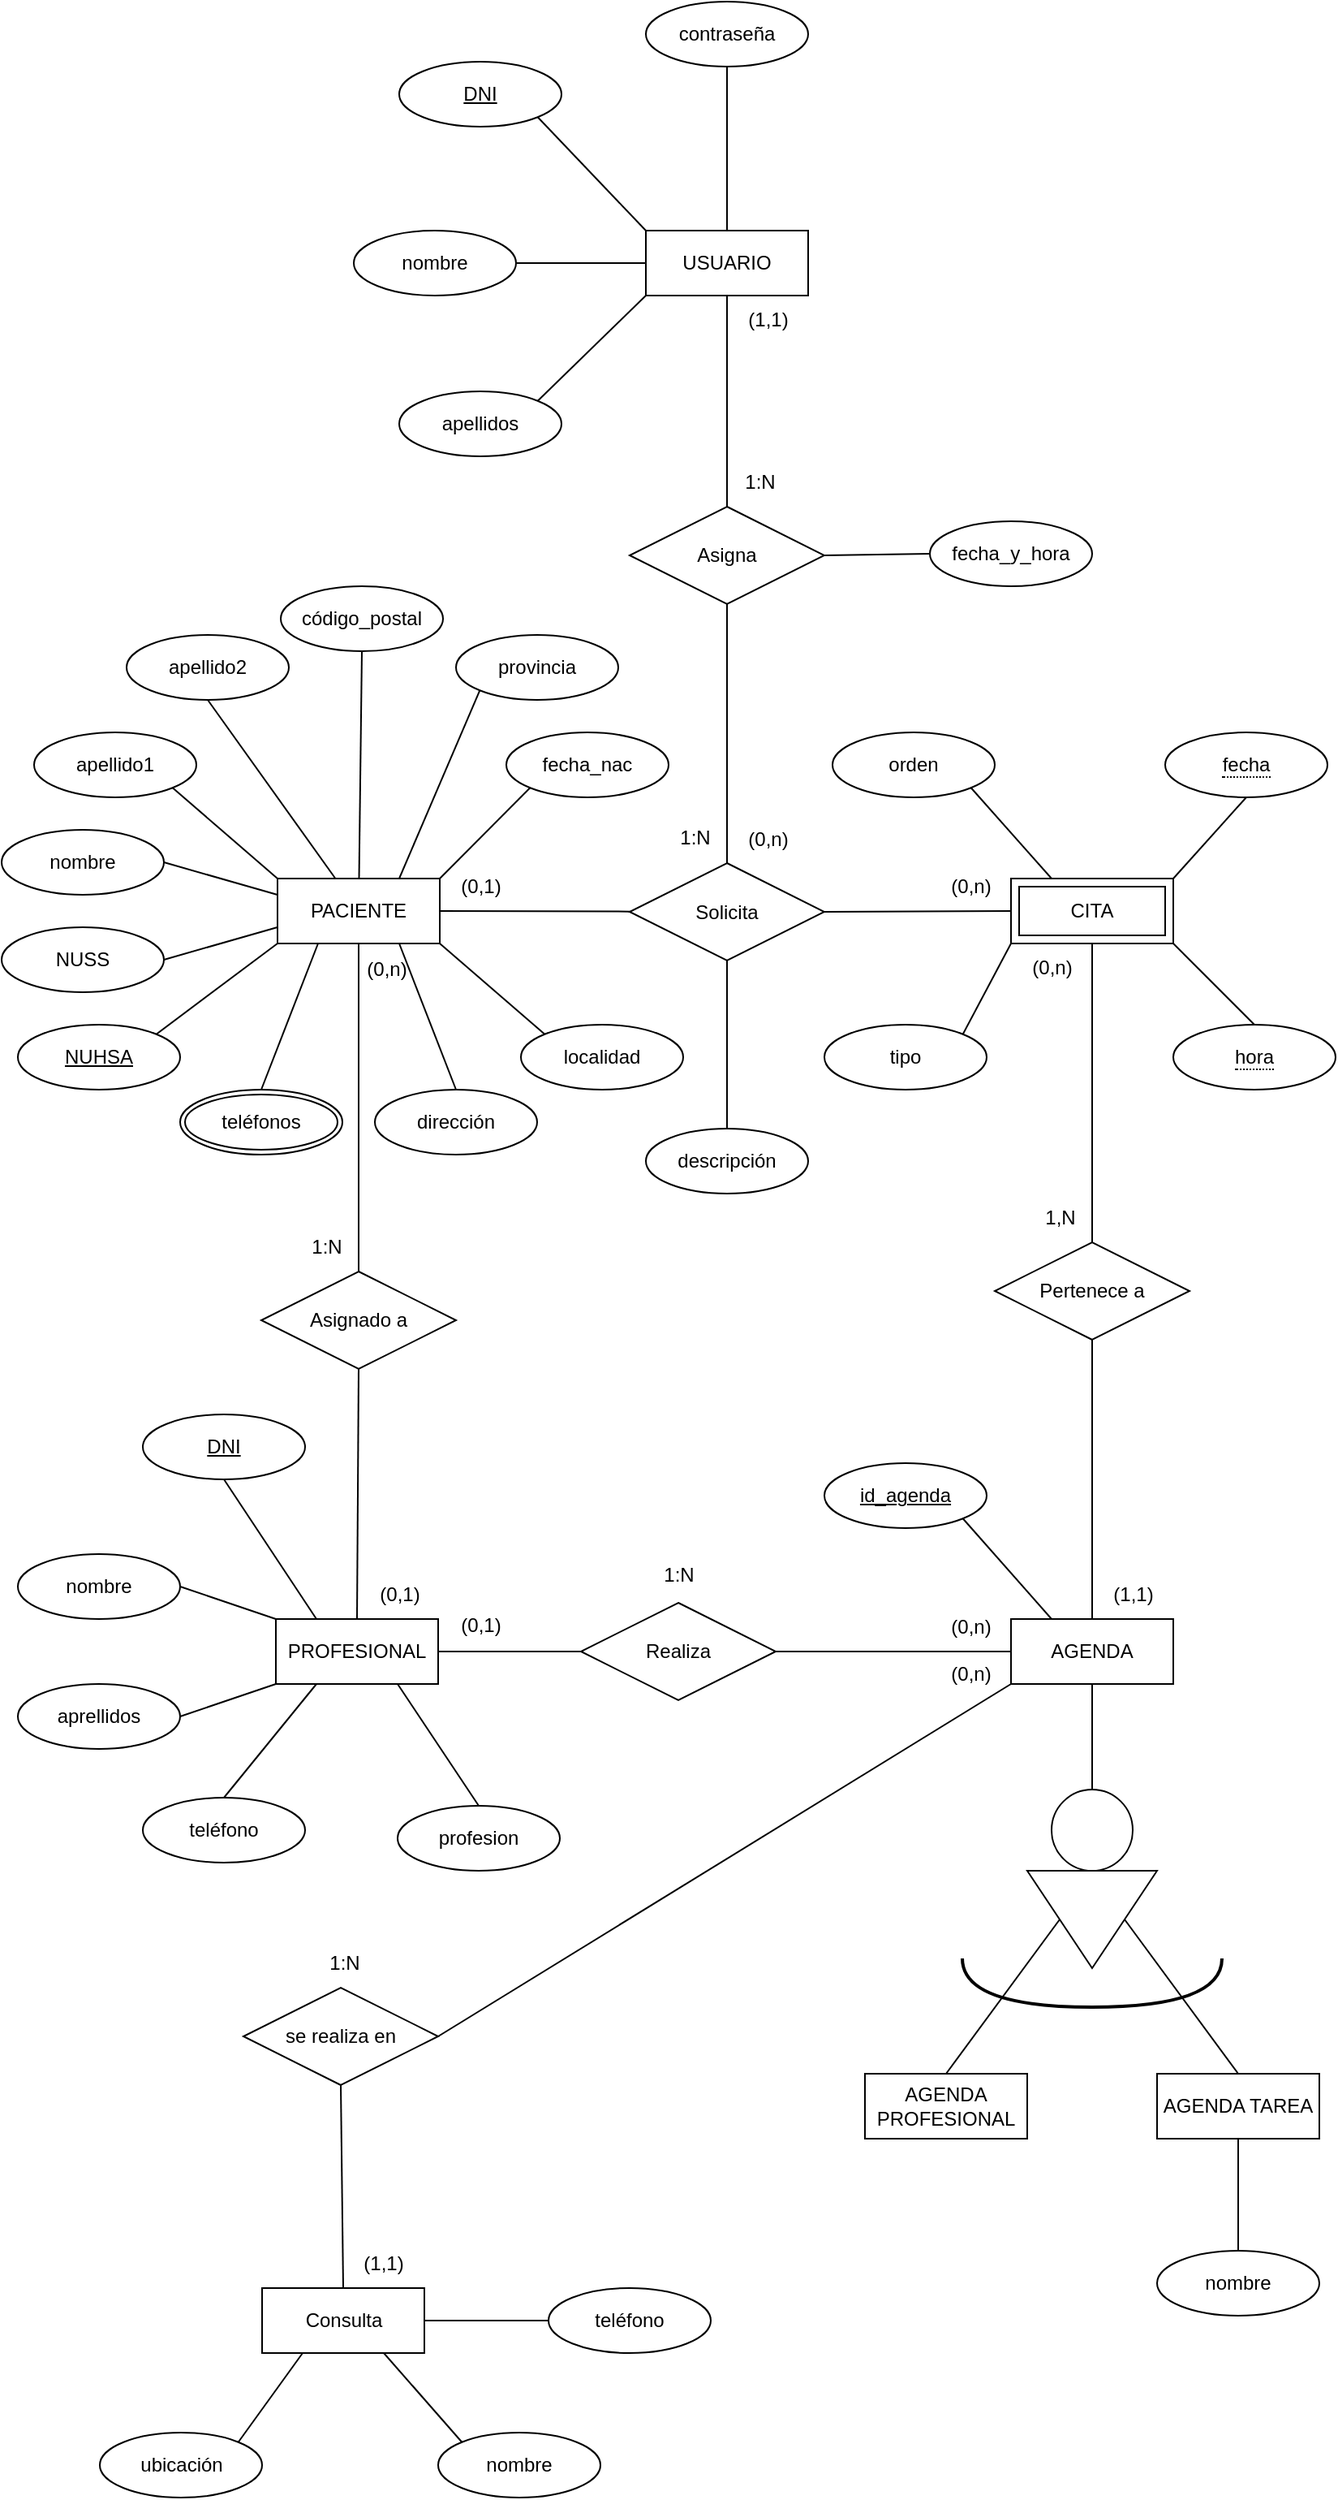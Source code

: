 <mxfile version="20.5.2" type="github">
  <diagram id="R2lEEEUBdFMjLlhIrx00" name="Page-1">
    <mxGraphModel dx="1102" dy="1736" grid="1" gridSize="10" guides="1" tooltips="1" connect="1" arrows="1" fold="1" page="1" pageScale="1" pageWidth="827" pageHeight="1169" math="0" shadow="0" extFonts="Permanent Marker^https://fonts.googleapis.com/css?family=Permanent+Marker">
      <root>
        <mxCell id="0" />
        <mxCell id="1" parent="0" />
        <mxCell id="TmSD7UhLPy2CCh7BKd5N-5" value="PACIENTE" style="whiteSpace=wrap;html=1;align=center;" parent="1" vertex="1">
          <mxGeometry x="173" y="60" width="100" height="40" as="geometry" />
        </mxCell>
        <mxCell id="TmSD7UhLPy2CCh7BKd5N-8" value="&lt;div&gt;Solicita&lt;/div&gt;" style="shape=rhombus;perimeter=rhombusPerimeter;whiteSpace=wrap;html=1;align=center;" parent="1" vertex="1">
          <mxGeometry x="390" y="50.5" width="120" height="60" as="geometry" />
        </mxCell>
        <mxCell id="TmSD7UhLPy2CCh7BKd5N-9" value="" style="endArrow=none;html=1;rounded=0;exitX=1;exitY=0.5;exitDx=0;exitDy=0;" parent="1" source="TmSD7UhLPy2CCh7BKd5N-5" target="TmSD7UhLPy2CCh7BKd5N-8" edge="1">
          <mxGeometry relative="1" as="geometry">
            <mxPoint x="330" y="280" as="sourcePoint" />
            <mxPoint x="490" y="280" as="targetPoint" />
          </mxGeometry>
        </mxCell>
        <mxCell id="TmSD7UhLPy2CCh7BKd5N-10" value="" style="endArrow=none;html=1;rounded=0;exitX=1;exitY=0.5;exitDx=0;exitDy=0;entryX=0;entryY=0.5;entryDx=0;entryDy=0;" parent="1" source="TmSD7UhLPy2CCh7BKd5N-8" target="TmSD7UhLPy2CCh7BKd5N-52" edge="1">
          <mxGeometry relative="1" as="geometry">
            <mxPoint x="330" y="280" as="sourcePoint" />
            <mxPoint x="650" y="80" as="targetPoint" />
          </mxGeometry>
        </mxCell>
        <mxCell id="TmSD7UhLPy2CCh7BKd5N-11" value="&lt;div&gt;descripción&lt;/div&gt;" style="ellipse;whiteSpace=wrap;html=1;align=center;" parent="1" vertex="1">
          <mxGeometry x="400" y="214" width="100" height="40" as="geometry" />
        </mxCell>
        <mxCell id="TmSD7UhLPy2CCh7BKd5N-12" value="" style="endArrow=none;html=1;rounded=0;entryX=0.5;entryY=1;entryDx=0;entryDy=0;" parent="1" source="TmSD7UhLPy2CCh7BKd5N-11" target="TmSD7UhLPy2CCh7BKd5N-8" edge="1">
          <mxGeometry relative="1" as="geometry">
            <mxPoint x="331" y="282.5" as="sourcePoint" />
            <mxPoint x="491" y="282.5" as="targetPoint" />
          </mxGeometry>
        </mxCell>
        <mxCell id="TmSD7UhLPy2CCh7BKd5N-13" value="(0,1)" style="text;html=1;align=center;verticalAlign=middle;resizable=0;points=[];autosize=1;strokeColor=none;fillColor=none;" parent="1" vertex="1">
          <mxGeometry x="273" y="50" width="50" height="30" as="geometry" />
        </mxCell>
        <mxCell id="TmSD7UhLPy2CCh7BKd5N-14" value="(0,n)" style="text;html=1;align=center;verticalAlign=middle;resizable=0;points=[];autosize=1;strokeColor=none;fillColor=none;" parent="1" vertex="1">
          <mxGeometry x="575" y="50" width="50" height="30" as="geometry" />
        </mxCell>
        <mxCell id="TmSD7UhLPy2CCh7BKd5N-17" value="1:N" style="text;html=1;align=center;verticalAlign=middle;resizable=0;points=[];autosize=1;strokeColor=none;fillColor=none;" parent="1" vertex="1">
          <mxGeometry x="410" y="20" width="40" height="30" as="geometry" />
        </mxCell>
        <mxCell id="TmSD7UhLPy2CCh7BKd5N-20" value="Pertenece a" style="shape=rhombus;perimeter=rhombusPerimeter;whiteSpace=wrap;html=1;align=center;direction=west;" parent="1" vertex="1">
          <mxGeometry x="615" y="284" width="120" height="60" as="geometry" />
        </mxCell>
        <mxCell id="TmSD7UhLPy2CCh7BKd5N-21" value="" style="endArrow=none;html=1;rounded=0;entryX=0.5;entryY=1;entryDx=0;entryDy=0;exitX=0.5;exitY=1;exitDx=0;exitDy=0;" parent="1" source="TmSD7UhLPy2CCh7BKd5N-52" target="TmSD7UhLPy2CCh7BKd5N-20" edge="1">
          <mxGeometry relative="1" as="geometry">
            <mxPoint x="725" y="80" as="sourcePoint" />
            <mxPoint x="735" y="190" as="targetPoint" />
          </mxGeometry>
        </mxCell>
        <mxCell id="TmSD7UhLPy2CCh7BKd5N-25" value="" style="endArrow=none;html=1;rounded=0;exitX=0.5;exitY=0;exitDx=0;exitDy=0;entryX=0.5;entryY=0;entryDx=0;entryDy=0;" parent="1" source="TmSD7UhLPy2CCh7BKd5N-20" target="TmSD7UhLPy2CCh7BKd5N-53" edge="1">
          <mxGeometry relative="1" as="geometry">
            <mxPoint x="810" y="585" as="sourcePoint" />
            <mxPoint x="1395" y="317" as="targetPoint" />
          </mxGeometry>
        </mxCell>
        <mxCell id="TmSD7UhLPy2CCh7BKd5N-27" value="&lt;div&gt;NUHSA&lt;/div&gt;" style="ellipse;whiteSpace=wrap;html=1;align=center;fontStyle=4;" parent="1" vertex="1">
          <mxGeometry x="13" y="150" width="100" height="40" as="geometry" />
        </mxCell>
        <mxCell id="TmSD7UhLPy2CCh7BKd5N-28" value="&lt;div&gt;NUSS&lt;/div&gt;" style="ellipse;whiteSpace=wrap;html=1;align=center;" parent="1" vertex="1">
          <mxGeometry x="3" y="90" width="100" height="40" as="geometry" />
        </mxCell>
        <mxCell id="TmSD7UhLPy2CCh7BKd5N-30" value="" style="endArrow=none;html=1;rounded=0;exitX=1;exitY=0;exitDx=0;exitDy=0;entryX=0;entryY=1;entryDx=0;entryDy=0;" parent="1" source="TmSD7UhLPy2CCh7BKd5N-27" target="TmSD7UhLPy2CCh7BKd5N-5" edge="1">
          <mxGeometry relative="1" as="geometry">
            <mxPoint x="223" y="210" as="sourcePoint" />
            <mxPoint x="433" y="190" as="targetPoint" />
          </mxGeometry>
        </mxCell>
        <mxCell id="TmSD7UhLPy2CCh7BKd5N-33" value="" style="endArrow=none;html=1;rounded=0;exitX=1;exitY=0.5;exitDx=0;exitDy=0;" parent="1" source="TmSD7UhLPy2CCh7BKd5N-28" edge="1">
          <mxGeometry relative="1" as="geometry">
            <mxPoint x="273" y="290" as="sourcePoint" />
            <mxPoint x="173" y="90" as="targetPoint" />
          </mxGeometry>
        </mxCell>
        <mxCell id="TmSD7UhLPy2CCh7BKd5N-34" value="nombre" style="ellipse;whiteSpace=wrap;html=1;align=center;" parent="1" vertex="1">
          <mxGeometry x="3" y="30" width="100" height="40" as="geometry" />
        </mxCell>
        <mxCell id="TmSD7UhLPy2CCh7BKd5N-35" value="apellido1" style="ellipse;whiteSpace=wrap;html=1;align=center;" parent="1" vertex="1">
          <mxGeometry x="23" y="-30" width="100" height="40" as="geometry" />
        </mxCell>
        <mxCell id="TmSD7UhLPy2CCh7BKd5N-36" value="&lt;div&gt;apellido2&lt;/div&gt;" style="ellipse;whiteSpace=wrap;html=1;align=center;" parent="1" vertex="1">
          <mxGeometry x="80" y="-90" width="100" height="40" as="geometry" />
        </mxCell>
        <mxCell id="TmSD7UhLPy2CCh7BKd5N-37" value="" style="endArrow=none;html=1;rounded=0;exitX=1;exitY=0.5;exitDx=0;exitDy=0;" parent="1" source="TmSD7UhLPy2CCh7BKd5N-34" edge="1">
          <mxGeometry relative="1" as="geometry">
            <mxPoint x="273" y="220" as="sourcePoint" />
            <mxPoint x="173" y="70" as="targetPoint" />
          </mxGeometry>
        </mxCell>
        <mxCell id="TmSD7UhLPy2CCh7BKd5N-38" value="" style="endArrow=none;html=1;rounded=0;entryX=0;entryY=0;entryDx=0;entryDy=0;exitX=1;exitY=1;exitDx=0;exitDy=0;" parent="1" source="TmSD7UhLPy2CCh7BKd5N-35" target="TmSD7UhLPy2CCh7BKd5N-5" edge="1">
          <mxGeometry relative="1" as="geometry">
            <mxPoint x="103" y="4" as="sourcePoint" />
            <mxPoint x="433" y="220" as="targetPoint" />
          </mxGeometry>
        </mxCell>
        <mxCell id="TmSD7UhLPy2CCh7BKd5N-39" value="" style="endArrow=none;html=1;rounded=0;exitX=0.5;exitY=1;exitDx=0;exitDy=0;" parent="1" source="TmSD7UhLPy2CCh7BKd5N-36" target="TmSD7UhLPy2CCh7BKd5N-5" edge="1">
          <mxGeometry relative="1" as="geometry">
            <mxPoint x="273" y="220" as="sourcePoint" />
            <mxPoint x="433" y="220" as="targetPoint" />
          </mxGeometry>
        </mxCell>
        <mxCell id="TmSD7UhLPy2CCh7BKd5N-40" value="teléfonos" style="ellipse;shape=doubleEllipse;margin=3;whiteSpace=wrap;html=1;align=center;" parent="1" vertex="1">
          <mxGeometry x="113" y="190" width="100" height="40" as="geometry" />
        </mxCell>
        <mxCell id="TmSD7UhLPy2CCh7BKd5N-41" value="" style="endArrow=none;html=1;rounded=0;exitX=0.5;exitY=0;exitDx=0;exitDy=0;entryX=0.25;entryY=1;entryDx=0;entryDy=0;" parent="1" source="TmSD7UhLPy2CCh7BKd5N-40" target="TmSD7UhLPy2CCh7BKd5N-5" edge="1">
          <mxGeometry relative="1" as="geometry">
            <mxPoint x="273" y="220" as="sourcePoint" />
            <mxPoint x="433" y="220" as="targetPoint" />
          </mxGeometry>
        </mxCell>
        <mxCell id="TmSD7UhLPy2CCh7BKd5N-42" value="dirección" style="ellipse;whiteSpace=wrap;html=1;align=center;" parent="1" vertex="1">
          <mxGeometry x="233" y="190" width="100" height="40" as="geometry" />
        </mxCell>
        <mxCell id="TmSD7UhLPy2CCh7BKd5N-43" value="código_postal" style="ellipse;whiteSpace=wrap;html=1;align=center;" parent="1" vertex="1">
          <mxGeometry x="175" y="-120" width="100" height="40" as="geometry" />
        </mxCell>
        <mxCell id="TmSD7UhLPy2CCh7BKd5N-44" value="&lt;div&gt;localidad&lt;/div&gt;" style="ellipse;whiteSpace=wrap;html=1;align=center;" parent="1" vertex="1">
          <mxGeometry x="323" y="150" width="100" height="40" as="geometry" />
        </mxCell>
        <mxCell id="TmSD7UhLPy2CCh7BKd5N-45" value="provincia" style="ellipse;whiteSpace=wrap;html=1;align=center;" parent="1" vertex="1">
          <mxGeometry x="283" y="-90" width="100" height="40" as="geometry" />
        </mxCell>
        <mxCell id="TmSD7UhLPy2CCh7BKd5N-46" value="" style="endArrow=none;html=1;rounded=0;entryX=0.5;entryY=1;entryDx=0;entryDy=0;" parent="1" source="TmSD7UhLPy2CCh7BKd5N-5" target="TmSD7UhLPy2CCh7BKd5N-43" edge="1">
          <mxGeometry relative="1" as="geometry">
            <mxPoint x="303" y="220" as="sourcePoint" />
            <mxPoint x="463" y="220" as="targetPoint" />
          </mxGeometry>
        </mxCell>
        <mxCell id="TmSD7UhLPy2CCh7BKd5N-47" value="" style="endArrow=none;html=1;rounded=0;entryX=0;entryY=1;entryDx=0;entryDy=0;exitX=0.75;exitY=0;exitDx=0;exitDy=0;" parent="1" target="TmSD7UhLPy2CCh7BKd5N-45" edge="1" source="TmSD7UhLPy2CCh7BKd5N-5">
          <mxGeometry relative="1" as="geometry">
            <mxPoint x="273" y="60" as="sourcePoint" />
            <mxPoint x="463" y="220" as="targetPoint" />
          </mxGeometry>
        </mxCell>
        <mxCell id="TmSD7UhLPy2CCh7BKd5N-48" value="" style="endArrow=none;html=1;rounded=0;exitX=0.75;exitY=1;exitDx=0;exitDy=0;entryX=0.5;entryY=0;entryDx=0;entryDy=0;" parent="1" source="TmSD7UhLPy2CCh7BKd5N-5" target="TmSD7UhLPy2CCh7BKd5N-42" edge="1">
          <mxGeometry relative="1" as="geometry">
            <mxPoint x="303" y="220" as="sourcePoint" />
            <mxPoint x="463" y="220" as="targetPoint" />
          </mxGeometry>
        </mxCell>
        <mxCell id="TmSD7UhLPy2CCh7BKd5N-49" value="" style="endArrow=none;html=1;rounded=0;exitX=1;exitY=1;exitDx=0;exitDy=0;entryX=0;entryY=0;entryDx=0;entryDy=0;" parent="1" source="TmSD7UhLPy2CCh7BKd5N-5" target="TmSD7UhLPy2CCh7BKd5N-44" edge="1">
          <mxGeometry relative="1" as="geometry">
            <mxPoint x="303" y="220" as="sourcePoint" />
            <mxPoint x="463" y="220" as="targetPoint" />
          </mxGeometry>
        </mxCell>
        <mxCell id="TmSD7UhLPy2CCh7BKd5N-50" value="tipo" style="ellipse;whiteSpace=wrap;html=1;align=center;direction=west;" parent="1" vertex="1">
          <mxGeometry x="510" y="150" width="100" height="40" as="geometry" />
        </mxCell>
        <mxCell id="TmSD7UhLPy2CCh7BKd5N-51" value="&lt;span style=&quot;border-bottom: 1px dotted&quot;&gt;hora&lt;/span&gt;" style="ellipse;whiteSpace=wrap;html=1;align=center;" parent="1" vertex="1">
          <mxGeometry x="725" y="150" width="100" height="40" as="geometry" />
        </mxCell>
        <mxCell id="TmSD7UhLPy2CCh7BKd5N-52" value="CITA" style="shape=ext;margin=3;double=1;whiteSpace=wrap;html=1;align=center;" parent="1" vertex="1">
          <mxGeometry x="625" y="60" width="100" height="40" as="geometry" />
        </mxCell>
        <mxCell id="TmSD7UhLPy2CCh7BKd5N-53" value="&lt;div&gt;AGENDA&lt;/div&gt;" style="whiteSpace=wrap;html=1;align=center;" parent="1" vertex="1">
          <mxGeometry x="625" y="516" width="100" height="40" as="geometry" />
        </mxCell>
        <mxCell id="TmSD7UhLPy2CCh7BKd5N-54" value="(0,n)" style="text;html=1;align=center;verticalAlign=middle;resizable=0;points=[];autosize=1;strokeColor=none;fillColor=none;" parent="1" vertex="1">
          <mxGeometry x="625" y="100" width="50" height="30" as="geometry" />
        </mxCell>
        <mxCell id="TmSD7UhLPy2CCh7BKd5N-56" value="&lt;span style=&quot;border-bottom: 1px dotted&quot;&gt;fecha&lt;/span&gt;" style="ellipse;whiteSpace=wrap;html=1;align=center;" parent="1" vertex="1">
          <mxGeometry x="720" y="-30" width="100" height="40" as="geometry" />
        </mxCell>
        <mxCell id="TmSD7UhLPy2CCh7BKd5N-57" value="" style="endArrow=none;html=1;rounded=0;exitX=0;exitY=1;exitDx=0;exitDy=0;entryX=0;entryY=1;entryDx=0;entryDy=0;" parent="1" source="TmSD7UhLPy2CCh7BKd5N-52" target="TmSD7UhLPy2CCh7BKd5N-50" edge="1">
          <mxGeometry relative="1" as="geometry">
            <mxPoint x="690" y="220" as="sourcePoint" />
            <mxPoint x="850" y="220" as="targetPoint" />
          </mxGeometry>
        </mxCell>
        <mxCell id="TmSD7UhLPy2CCh7BKd5N-58" value="" style="endArrow=none;html=1;rounded=0;exitX=1;exitY=1;exitDx=0;exitDy=0;entryX=0.5;entryY=0;entryDx=0;entryDy=0;" parent="1" source="TmSD7UhLPy2CCh7BKd5N-52" target="TmSD7UhLPy2CCh7BKd5N-51" edge="1">
          <mxGeometry relative="1" as="geometry">
            <mxPoint x="690" y="220" as="sourcePoint" />
            <mxPoint x="850" y="220" as="targetPoint" />
          </mxGeometry>
        </mxCell>
        <mxCell id="TmSD7UhLPy2CCh7BKd5N-59" value="" style="endArrow=none;html=1;rounded=0;exitX=0.5;exitY=1;exitDx=0;exitDy=0;entryX=1;entryY=0;entryDx=0;entryDy=0;" parent="1" source="TmSD7UhLPy2CCh7BKd5N-56" target="TmSD7UhLPy2CCh7BKd5N-52" edge="1">
          <mxGeometry relative="1" as="geometry">
            <mxPoint x="690" y="220" as="sourcePoint" />
            <mxPoint x="850" y="220" as="targetPoint" />
          </mxGeometry>
        </mxCell>
        <mxCell id="TmSD7UhLPy2CCh7BKd5N-60" value="1,N" style="text;html=1;align=center;verticalAlign=middle;resizable=0;points=[];autosize=1;strokeColor=none;fillColor=none;" parent="1" vertex="1">
          <mxGeometry x="635" y="254" width="40" height="30" as="geometry" />
        </mxCell>
        <mxCell id="TmSD7UhLPy2CCh7BKd5N-62" value="" style="endArrow=none;html=1;rounded=0;exitX=1;exitY=1;exitDx=0;exitDy=0;entryX=0.25;entryY=0;entryDx=0;entryDy=0;" parent="1" source="TmSD7UhLPy2CCh7BKd5N-63" target="TmSD7UhLPy2CCh7BKd5N-52" edge="1">
          <mxGeometry relative="1" as="geometry">
            <mxPoint x="650" y="-30" as="sourcePoint" />
            <mxPoint x="990" y="120" as="targetPoint" />
          </mxGeometry>
        </mxCell>
        <mxCell id="TmSD7UhLPy2CCh7BKd5N-63" value="orden" style="ellipse;whiteSpace=wrap;html=1;align=center;" parent="1" vertex="1">
          <mxGeometry x="515" y="-30" width="100" height="40" as="geometry" />
        </mxCell>
        <mxCell id="TmSD7UhLPy2CCh7BKd5N-70" value="(1,1)" style="text;html=1;align=center;verticalAlign=middle;resizable=0;points=[];autosize=1;strokeColor=none;fillColor=none;" parent="1" vertex="1">
          <mxGeometry x="675" y="486" width="50" height="30" as="geometry" />
        </mxCell>
        <mxCell id="TmSD7UhLPy2CCh7BKd5N-71" value="" style="triangle;whiteSpace=wrap;html=1;direction=south;" parent="1" vertex="1">
          <mxGeometry x="635" y="671" width="80" height="60" as="geometry" />
        </mxCell>
        <mxCell id="TmSD7UhLPy2CCh7BKd5N-72" value="" style="endArrow=none;html=1;rounded=0;exitX=0.5;exitY=1;exitDx=0;exitDy=0;entryX=0.5;entryY=0;entryDx=0;entryDy=0;" parent="1" source="TmSD7UhLPy2CCh7BKd5N-53" target="TmSD7UhLPy2CCh7BKd5N-116" edge="1">
          <mxGeometry relative="1" as="geometry">
            <mxPoint x="795" y="526" as="sourcePoint" />
            <mxPoint x="955" y="526" as="targetPoint" />
          </mxGeometry>
        </mxCell>
        <mxCell id="TmSD7UhLPy2CCh7BKd5N-74" value="AGENDA PROFESIONAL" style="whiteSpace=wrap;html=1;align=center;" parent="1" vertex="1">
          <mxGeometry x="535" y="796" width="100" height="40" as="geometry" />
        </mxCell>
        <mxCell id="TmSD7UhLPy2CCh7BKd5N-75" value="AGENDA TAREA" style="whiteSpace=wrap;html=1;align=center;" parent="1" vertex="1">
          <mxGeometry x="715" y="796" width="100" height="40" as="geometry" />
        </mxCell>
        <mxCell id="TmSD7UhLPy2CCh7BKd5N-76" value="" style="endArrow=none;html=1;rounded=0;exitX=0.5;exitY=1;exitDx=0;exitDy=0;entryX=0.5;entryY=0;entryDx=0;entryDy=0;" parent="1" source="TmSD7UhLPy2CCh7BKd5N-71" target="TmSD7UhLPy2CCh7BKd5N-74" edge="1">
          <mxGeometry relative="1" as="geometry">
            <mxPoint x="795" y="591" as="sourcePoint" />
            <mxPoint x="955" y="591" as="targetPoint" />
          </mxGeometry>
        </mxCell>
        <mxCell id="TmSD7UhLPy2CCh7BKd5N-77" value="" style="endArrow=none;html=1;rounded=0;exitX=0.5;exitY=0;exitDx=0;exitDy=0;entryX=0.5;entryY=0;entryDx=0;entryDy=0;" parent="1" source="TmSD7UhLPy2CCh7BKd5N-71" target="TmSD7UhLPy2CCh7BKd5N-75" edge="1">
          <mxGeometry relative="1" as="geometry">
            <mxPoint x="795" y="591" as="sourcePoint" />
            <mxPoint x="955" y="591" as="targetPoint" />
          </mxGeometry>
        </mxCell>
        <mxCell id="TmSD7UhLPy2CCh7BKd5N-78" value="" style="endArrow=none;html=1;rounded=0;edgeStyle=orthogonalEdgeStyle;curved=1;strokeWidth=2;" parent="1" edge="1">
          <mxGeometry width="50" height="50" relative="1" as="geometry">
            <mxPoint x="595" y="725" as="sourcePoint" />
            <mxPoint x="755" y="725" as="targetPoint" />
            <Array as="points">
              <mxPoint x="595" y="755" />
              <mxPoint x="755" y="755" />
            </Array>
          </mxGeometry>
        </mxCell>
        <mxCell id="TmSD7UhLPy2CCh7BKd5N-91" value="PROFESIONAL" style="whiteSpace=wrap;html=1;align=center;" parent="1" vertex="1">
          <mxGeometry x="172" y="516" width="100" height="40" as="geometry" />
        </mxCell>
        <mxCell id="TmSD7UhLPy2CCh7BKd5N-92" value="" style="endArrow=none;html=1;rounded=0;exitX=0;exitY=0.5;exitDx=0;exitDy=0;entryX=1;entryY=0.5;entryDx=0;entryDy=0;" parent="1" source="TmSD7UhLPy2CCh7BKd5N-103" target="TmSD7UhLPy2CCh7BKd5N-91" edge="1">
          <mxGeometry relative="1" as="geometry">
            <mxPoint x="303" y="421" as="sourcePoint" />
            <mxPoint x="603" y="311" as="targetPoint" />
          </mxGeometry>
        </mxCell>
        <mxCell id="TmSD7UhLPy2CCh7BKd5N-93" value="&lt;div&gt;nombre&lt;/div&gt;" style="ellipse;whiteSpace=wrap;html=1;align=center;" parent="1" vertex="1">
          <mxGeometry x="13" y="476" width="100" height="40" as="geometry" />
        </mxCell>
        <mxCell id="TmSD7UhLPy2CCh7BKd5N-94" value="aprellidos" style="ellipse;whiteSpace=wrap;html=1;align=center;" parent="1" vertex="1">
          <mxGeometry x="13" y="556" width="100" height="40" as="geometry" />
        </mxCell>
        <mxCell id="TmSD7UhLPy2CCh7BKd5N-95" value="teléfono" style="ellipse;whiteSpace=wrap;html=1;align=center;" parent="1" vertex="1">
          <mxGeometry x="90" y="626" width="100" height="40" as="geometry" />
        </mxCell>
        <mxCell id="TmSD7UhLPy2CCh7BKd5N-96" value="profesion" style="ellipse;whiteSpace=wrap;html=1;align=center;" parent="1" vertex="1">
          <mxGeometry x="247" y="631" width="100" height="40" as="geometry" />
        </mxCell>
        <mxCell id="TmSD7UhLPy2CCh7BKd5N-97" value="" style="endArrow=none;html=1;rounded=0;strokeWidth=1;curved=1;exitX=0;exitY=0;exitDx=0;exitDy=0;entryX=1;entryY=0.5;entryDx=0;entryDy=0;" parent="1" source="TmSD7UhLPy2CCh7BKd5N-91" target="TmSD7UhLPy2CCh7BKd5N-93" edge="1">
          <mxGeometry relative="1" as="geometry">
            <mxPoint x="203" y="491" as="sourcePoint" />
            <mxPoint x="403" y="461" as="targetPoint" />
          </mxGeometry>
        </mxCell>
        <mxCell id="TmSD7UhLPy2CCh7BKd5N-98" value="" style="endArrow=none;html=1;rounded=0;strokeWidth=1;curved=1;exitX=0;exitY=1;exitDx=0;exitDy=0;entryX=1;entryY=0.5;entryDx=0;entryDy=0;" parent="1" source="TmSD7UhLPy2CCh7BKd5N-91" target="TmSD7UhLPy2CCh7BKd5N-94" edge="1">
          <mxGeometry relative="1" as="geometry">
            <mxPoint x="243" y="461" as="sourcePoint" />
            <mxPoint x="403" y="461" as="targetPoint" />
          </mxGeometry>
        </mxCell>
        <mxCell id="TmSD7UhLPy2CCh7BKd5N-99" value="" style="endArrow=none;html=1;rounded=0;strokeWidth=1;curved=1;exitX=0.25;exitY=1;exitDx=0;exitDy=0;entryX=0.5;entryY=0;entryDx=0;entryDy=0;" parent="1" source="TmSD7UhLPy2CCh7BKd5N-91" target="TmSD7UhLPy2CCh7BKd5N-95" edge="1">
          <mxGeometry relative="1" as="geometry">
            <mxPoint x="243" y="461" as="sourcePoint" />
            <mxPoint x="403" y="461" as="targetPoint" />
          </mxGeometry>
        </mxCell>
        <mxCell id="TmSD7UhLPy2CCh7BKd5N-100" value="" style="endArrow=none;html=1;rounded=0;strokeWidth=1;curved=1;exitX=0.75;exitY=1;exitDx=0;exitDy=0;entryX=0.5;entryY=0;entryDx=0;entryDy=0;" parent="1" source="TmSD7UhLPy2CCh7BKd5N-91" target="TmSD7UhLPy2CCh7BKd5N-96" edge="1">
          <mxGeometry relative="1" as="geometry">
            <mxPoint x="243" y="461" as="sourcePoint" />
            <mxPoint x="403" y="461" as="targetPoint" />
          </mxGeometry>
        </mxCell>
        <mxCell id="TmSD7UhLPy2CCh7BKd5N-101" value="&lt;u&gt;DNI&lt;/u&gt;" style="ellipse;whiteSpace=wrap;html=1;align=center;" parent="1" vertex="1">
          <mxGeometry x="90" y="390" width="100" height="40" as="geometry" />
        </mxCell>
        <mxCell id="TmSD7UhLPy2CCh7BKd5N-102" value="" style="endArrow=none;html=1;rounded=0;strokeWidth=1;curved=1;exitX=0.5;exitY=1;exitDx=0;exitDy=0;entryX=0.25;entryY=0;entryDx=0;entryDy=0;" parent="1" source="TmSD7UhLPy2CCh7BKd5N-101" target="TmSD7UhLPy2CCh7BKd5N-91" edge="1">
          <mxGeometry relative="1" as="geometry">
            <mxPoint x="243" y="501" as="sourcePoint" />
            <mxPoint x="403" y="501" as="targetPoint" />
          </mxGeometry>
        </mxCell>
        <mxCell id="TmSD7UhLPy2CCh7BKd5N-103" value="Realiza" style="shape=rhombus;perimeter=rhombusPerimeter;whiteSpace=wrap;html=1;align=center;" parent="1" vertex="1">
          <mxGeometry x="360" y="506" width="120" height="60" as="geometry" />
        </mxCell>
        <mxCell id="TmSD7UhLPy2CCh7BKd5N-104" value="" style="endArrow=none;html=1;rounded=0;strokeWidth=1;curved=1;entryX=0;entryY=0.5;entryDx=0;entryDy=0;exitX=1;exitY=0.5;exitDx=0;exitDy=0;" parent="1" source="TmSD7UhLPy2CCh7BKd5N-103" target="TmSD7UhLPy2CCh7BKd5N-53" edge="1">
          <mxGeometry relative="1" as="geometry">
            <mxPoint x="210" y="601" as="sourcePoint" />
            <mxPoint x="370" y="601" as="targetPoint" />
          </mxGeometry>
        </mxCell>
        <mxCell id="TmSD7UhLPy2CCh7BKd5N-105" value="Asignado a" style="shape=rhombus;perimeter=rhombusPerimeter;whiteSpace=wrap;html=1;align=center;" parent="1" vertex="1">
          <mxGeometry x="163" y="302" width="120" height="60" as="geometry" />
        </mxCell>
        <mxCell id="TmSD7UhLPy2CCh7BKd5N-106" value="" style="endArrow=none;html=1;rounded=0;strokeWidth=1;curved=1;exitX=0.5;exitY=0;exitDx=0;exitDy=0;entryX=0.5;entryY=1;entryDx=0;entryDy=0;" parent="1" source="TmSD7UhLPy2CCh7BKd5N-105" target="TmSD7UhLPy2CCh7BKd5N-5" edge="1">
          <mxGeometry relative="1" as="geometry">
            <mxPoint x="310" y="280" as="sourcePoint" />
            <mxPoint x="470" y="280" as="targetPoint" />
          </mxGeometry>
        </mxCell>
        <mxCell id="TmSD7UhLPy2CCh7BKd5N-107" value="" style="endArrow=none;html=1;rounded=0;strokeWidth=1;curved=1;exitX=0.5;exitY=1;exitDx=0;exitDy=0;entryX=0.5;entryY=0;entryDx=0;entryDy=0;" parent="1" source="TmSD7UhLPy2CCh7BKd5N-105" target="TmSD7UhLPy2CCh7BKd5N-91" edge="1">
          <mxGeometry relative="1" as="geometry">
            <mxPoint x="310" y="280" as="sourcePoint" />
            <mxPoint x="470" y="280" as="targetPoint" />
          </mxGeometry>
        </mxCell>
        <mxCell id="TmSD7UhLPy2CCh7BKd5N-108" value="nombre" style="ellipse;whiteSpace=wrap;html=1;align=center;" parent="1" vertex="1">
          <mxGeometry x="715" y="905" width="100" height="40" as="geometry" />
        </mxCell>
        <mxCell id="TmSD7UhLPy2CCh7BKd5N-109" value="" style="endArrow=none;html=1;rounded=0;strokeWidth=1;curved=1;exitX=0.5;exitY=0;exitDx=0;exitDy=0;entryX=0.5;entryY=1;entryDx=0;entryDy=0;" parent="1" source="TmSD7UhLPy2CCh7BKd5N-108" target="TmSD7UhLPy2CCh7BKd5N-75" edge="1">
          <mxGeometry relative="1" as="geometry">
            <mxPoint x="690" y="905" as="sourcePoint" />
            <mxPoint x="850" y="905" as="targetPoint" />
          </mxGeometry>
        </mxCell>
        <mxCell id="TmSD7UhLPy2CCh7BKd5N-110" value="(0,n)" style="text;html=1;align=center;verticalAlign=middle;resizable=0;points=[];autosize=1;strokeColor=none;fillColor=none;" parent="1" vertex="1">
          <mxGeometry x="215" y="101" width="50" height="30" as="geometry" />
        </mxCell>
        <mxCell id="TmSD7UhLPy2CCh7BKd5N-111" value="(0,1)" style="text;html=1;align=center;verticalAlign=middle;resizable=0;points=[];autosize=1;strokeColor=none;fillColor=none;" parent="1" vertex="1">
          <mxGeometry x="223" y="486" width="50" height="30" as="geometry" />
        </mxCell>
        <mxCell id="TmSD7UhLPy2CCh7BKd5N-112" value="1:N" style="text;html=1;align=center;verticalAlign=middle;resizable=0;points=[];autosize=1;strokeColor=none;fillColor=none;" parent="1" vertex="1">
          <mxGeometry x="183" y="272" width="40" height="30" as="geometry" />
        </mxCell>
        <mxCell id="TmSD7UhLPy2CCh7BKd5N-113" value="(0,1)" style="text;html=1;align=center;verticalAlign=middle;resizable=0;points=[];autosize=1;strokeColor=none;fillColor=none;" parent="1" vertex="1">
          <mxGeometry x="273" y="505" width="50" height="30" as="geometry" />
        </mxCell>
        <mxCell id="TmSD7UhLPy2CCh7BKd5N-114" value="(0,n)" style="text;html=1;align=center;verticalAlign=middle;resizable=0;points=[];autosize=1;strokeColor=none;fillColor=none;" parent="1" vertex="1">
          <mxGeometry x="575" y="506" width="50" height="30" as="geometry" />
        </mxCell>
        <mxCell id="TmSD7UhLPy2CCh7BKd5N-115" value="1:N" style="text;html=1;align=center;verticalAlign=middle;resizable=0;points=[];autosize=1;strokeColor=none;fillColor=none;" parent="1" vertex="1">
          <mxGeometry x="400" y="474" width="40" height="30" as="geometry" />
        </mxCell>
        <mxCell id="TmSD7UhLPy2CCh7BKd5N-116" value="" style="ellipse;whiteSpace=wrap;html=1;aspect=fixed;" parent="1" vertex="1">
          <mxGeometry x="650" y="621" width="50" height="50" as="geometry" />
        </mxCell>
        <mxCell id="CRbmaLVPum_Gk4sRa5jC-1" value="&lt;div&gt;Consulta&lt;/div&gt;" style="whiteSpace=wrap;html=1;align=center;direction=west;" parent="1" vertex="1">
          <mxGeometry x="163.5" y="928" width="100" height="40" as="geometry" />
        </mxCell>
        <mxCell id="CRbmaLVPum_Gk4sRa5jC-2" value="&lt;div&gt;nombre&lt;/div&gt;" style="ellipse;whiteSpace=wrap;html=1;align=center;direction=west;" parent="1" vertex="1">
          <mxGeometry x="272" y="1017" width="100" height="40" as="geometry" />
        </mxCell>
        <mxCell id="CRbmaLVPum_Gk4sRa5jC-3" value="ubicación" style="ellipse;whiteSpace=wrap;html=1;align=center;direction=west;" parent="1" vertex="1">
          <mxGeometry x="63.5" y="1017" width="100" height="40" as="geometry" />
        </mxCell>
        <mxCell id="CRbmaLVPum_Gk4sRa5jC-4" value="" style="endArrow=none;html=1;rounded=0;exitX=1;exitY=1;exitDx=0;exitDy=0;entryX=0.25;entryY=0;entryDx=0;entryDy=0;" parent="1" source="CRbmaLVPum_Gk4sRa5jC-2" target="CRbmaLVPum_Gk4sRa5jC-1" edge="1">
          <mxGeometry relative="1" as="geometry">
            <mxPoint x="137" y="958" as="sourcePoint" />
            <mxPoint x="297" y="958" as="targetPoint" />
          </mxGeometry>
        </mxCell>
        <mxCell id="CRbmaLVPum_Gk4sRa5jC-6" value="" style="endArrow=none;html=1;rounded=0;entryX=0;entryY=1;entryDx=0;entryDy=0;exitX=0.75;exitY=0;exitDx=0;exitDy=0;" parent="1" source="CRbmaLVPum_Gk4sRa5jC-1" target="CRbmaLVPum_Gk4sRa5jC-3" edge="1">
          <mxGeometry relative="1" as="geometry">
            <mxPoint x="137" y="958" as="sourcePoint" />
            <mxPoint x="297" y="958" as="targetPoint" />
          </mxGeometry>
        </mxCell>
        <mxCell id="CRbmaLVPum_Gk4sRa5jC-7" value="se realiza en" style="shape=rhombus;perimeter=rhombusPerimeter;whiteSpace=wrap;html=1;align=center;direction=west;" parent="1" vertex="1">
          <mxGeometry x="152" y="743" width="120" height="60" as="geometry" />
        </mxCell>
        <mxCell id="CRbmaLVPum_Gk4sRa5jC-8" value="" style="endArrow=none;html=1;rounded=0;exitX=0;exitY=1;exitDx=0;exitDy=0;entryX=0;entryY=0.5;entryDx=0;entryDy=0;" parent="1" source="TmSD7UhLPy2CCh7BKd5N-53" target="CRbmaLVPum_Gk4sRa5jC-7" edge="1">
          <mxGeometry relative="1" as="geometry">
            <mxPoint x="233" y="1480" as="sourcePoint" />
            <mxPoint x="139.5" y="925" as="targetPoint" />
          </mxGeometry>
        </mxCell>
        <mxCell id="CRbmaLVPum_Gk4sRa5jC-9" value="" style="endArrow=none;html=1;rounded=0;exitX=0.5;exitY=0;exitDx=0;exitDy=0;entryX=0.5;entryY=1;entryDx=0;entryDy=0;" parent="1" source="CRbmaLVPum_Gk4sRa5jC-7" target="CRbmaLVPum_Gk4sRa5jC-1" edge="1">
          <mxGeometry relative="1" as="geometry">
            <mxPoint x="-131.5" y="1138" as="sourcePoint" />
            <mxPoint x="330" y="898" as="targetPoint" />
          </mxGeometry>
        </mxCell>
        <mxCell id="CRbmaLVPum_Gk4sRa5jC-10" value="(0,n)" style="text;html=1;align=center;verticalAlign=middle;resizable=0;points=[];autosize=1;strokeColor=none;fillColor=none;" parent="1" vertex="1">
          <mxGeometry x="575" y="535" width="50" height="30" as="geometry" />
        </mxCell>
        <mxCell id="CRbmaLVPum_Gk4sRa5jC-11" value="(1,1)" style="text;html=1;align=center;verticalAlign=middle;resizable=0;points=[];autosize=1;strokeColor=none;fillColor=none;" parent="1" vertex="1">
          <mxGeometry x="213" y="898" width="50" height="30" as="geometry" />
        </mxCell>
        <mxCell id="CRbmaLVPum_Gk4sRa5jC-12" value="1:N" style="text;html=1;align=center;verticalAlign=middle;resizable=0;points=[];autosize=1;strokeColor=none;fillColor=none;" parent="1" vertex="1">
          <mxGeometry x="193.5" y="713" width="40" height="30" as="geometry" />
        </mxCell>
        <mxCell id="fkJgAvSZz7Qy0QHSCjKu-1" value="Asigna" style="shape=rhombus;perimeter=rhombusPerimeter;whiteSpace=wrap;html=1;align=center;" vertex="1" parent="1">
          <mxGeometry x="390" y="-169" width="120" height="60" as="geometry" />
        </mxCell>
        <mxCell id="fkJgAvSZz7Qy0QHSCjKu-2" value="USUARIO" style="whiteSpace=wrap;html=1;align=center;" vertex="1" parent="1">
          <mxGeometry x="400" y="-339" width="100" height="40" as="geometry" />
        </mxCell>
        <mxCell id="fkJgAvSZz7Qy0QHSCjKu-3" value="" style="endArrow=none;html=1;rounded=0;exitX=0.5;exitY=1;exitDx=0;exitDy=0;entryX=0.5;entryY=0;entryDx=0;entryDy=0;" edge="1" parent="1" source="fkJgAvSZz7Qy0QHSCjKu-2" target="fkJgAvSZz7Qy0QHSCjKu-1">
          <mxGeometry relative="1" as="geometry">
            <mxPoint x="330" y="-150" as="sourcePoint" />
            <mxPoint x="490" y="-150" as="targetPoint" />
          </mxGeometry>
        </mxCell>
        <mxCell id="fkJgAvSZz7Qy0QHSCjKu-4" value="" style="endArrow=none;html=1;rounded=0;exitX=0.5;exitY=1;exitDx=0;exitDy=0;entryX=0.5;entryY=0;entryDx=0;entryDy=0;" edge="1" parent="1" source="fkJgAvSZz7Qy0QHSCjKu-1" target="TmSD7UhLPy2CCh7BKd5N-8">
          <mxGeometry relative="1" as="geometry">
            <mxPoint x="330" y="-70" as="sourcePoint" />
            <mxPoint x="490" y="-70" as="targetPoint" />
          </mxGeometry>
        </mxCell>
        <mxCell id="fkJgAvSZz7Qy0QHSCjKu-5" value="&lt;div&gt;nombre&lt;/div&gt;" style="ellipse;whiteSpace=wrap;html=1;align=center;" vertex="1" parent="1">
          <mxGeometry x="220" y="-339" width="100" height="40" as="geometry" />
        </mxCell>
        <mxCell id="fkJgAvSZz7Qy0QHSCjKu-6" value="apellidos" style="ellipse;whiteSpace=wrap;html=1;align=center;" vertex="1" parent="1">
          <mxGeometry x="248" y="-240" width="100" height="40" as="geometry" />
        </mxCell>
        <mxCell id="fkJgAvSZz7Qy0QHSCjKu-7" value="&lt;u&gt;DNI&lt;/u&gt;" style="ellipse;whiteSpace=wrap;html=1;align=center;" vertex="1" parent="1">
          <mxGeometry x="248" y="-443" width="100" height="40" as="geometry" />
        </mxCell>
        <mxCell id="fkJgAvSZz7Qy0QHSCjKu-8" value="contraseña" style="ellipse;whiteSpace=wrap;html=1;align=center;" vertex="1" parent="1">
          <mxGeometry x="400" y="-480" width="100" height="40" as="geometry" />
        </mxCell>
        <mxCell id="fkJgAvSZz7Qy0QHSCjKu-9" value="" style="endArrow=none;html=1;rounded=0;exitX=1;exitY=1;exitDx=0;exitDy=0;entryX=0;entryY=0;entryDx=0;entryDy=0;" edge="1" parent="1" source="fkJgAvSZz7Qy0QHSCjKu-7" target="fkJgAvSZz7Qy0QHSCjKu-2">
          <mxGeometry relative="1" as="geometry">
            <mxPoint x="330" y="-220" as="sourcePoint" />
            <mxPoint x="490" y="-220" as="targetPoint" />
          </mxGeometry>
        </mxCell>
        <mxCell id="fkJgAvSZz7Qy0QHSCjKu-10" value="" style="endArrow=none;html=1;rounded=0;exitX=1;exitY=0;exitDx=0;exitDy=0;entryX=0;entryY=1;entryDx=0;entryDy=0;" edge="1" parent="1" source="fkJgAvSZz7Qy0QHSCjKu-6" target="fkJgAvSZz7Qy0QHSCjKu-2">
          <mxGeometry relative="1" as="geometry">
            <mxPoint x="330" y="-220" as="sourcePoint" />
            <mxPoint x="490" y="-220" as="targetPoint" />
          </mxGeometry>
        </mxCell>
        <mxCell id="fkJgAvSZz7Qy0QHSCjKu-11" value="" style="endArrow=none;html=1;rounded=0;exitX=1;exitY=0.5;exitDx=0;exitDy=0;entryX=0;entryY=0.5;entryDx=0;entryDy=0;" edge="1" parent="1" source="fkJgAvSZz7Qy0QHSCjKu-5" target="fkJgAvSZz7Qy0QHSCjKu-2">
          <mxGeometry relative="1" as="geometry">
            <mxPoint x="330" y="-220" as="sourcePoint" />
            <mxPoint x="490" y="-220" as="targetPoint" />
          </mxGeometry>
        </mxCell>
        <mxCell id="fkJgAvSZz7Qy0QHSCjKu-12" value="fecha_nac" style="ellipse;whiteSpace=wrap;html=1;align=center;" vertex="1" parent="1">
          <mxGeometry x="314" y="-30" width="100" height="40" as="geometry" />
        </mxCell>
        <mxCell id="fkJgAvSZz7Qy0QHSCjKu-13" value="" style="endArrow=none;html=1;rounded=0;exitX=0;exitY=1;exitDx=0;exitDy=0;entryX=1;entryY=0;entryDx=0;entryDy=0;" edge="1" parent="1" source="fkJgAvSZz7Qy0QHSCjKu-12" target="TmSD7UhLPy2CCh7BKd5N-5">
          <mxGeometry relative="1" as="geometry">
            <mxPoint x="330" y="80" as="sourcePoint" />
            <mxPoint x="490" y="80" as="targetPoint" />
          </mxGeometry>
        </mxCell>
        <mxCell id="fkJgAvSZz7Qy0QHSCjKu-15" value="" style="endArrow=none;html=1;rounded=0;exitX=0.5;exitY=1;exitDx=0;exitDy=0;entryX=0.5;entryY=0;entryDx=0;entryDy=0;" edge="1" parent="1" source="fkJgAvSZz7Qy0QHSCjKu-8" target="fkJgAvSZz7Qy0QHSCjKu-2">
          <mxGeometry relative="1" as="geometry">
            <mxPoint x="330" y="-200" as="sourcePoint" />
            <mxPoint x="490" y="-200" as="targetPoint" />
          </mxGeometry>
        </mxCell>
        <mxCell id="fkJgAvSZz7Qy0QHSCjKu-16" value="&lt;u&gt;id_agenda&lt;/u&gt;" style="ellipse;whiteSpace=wrap;html=1;align=center;" vertex="1" parent="1">
          <mxGeometry x="510" y="420" width="100" height="40" as="geometry" />
        </mxCell>
        <mxCell id="fkJgAvSZz7Qy0QHSCjKu-17" value="" style="endArrow=none;html=1;rounded=0;exitX=1;exitY=1;exitDx=0;exitDy=0;entryX=0.25;entryY=0;entryDx=0;entryDy=0;" edge="1" parent="1" source="fkJgAvSZz7Qy0QHSCjKu-16" target="TmSD7UhLPy2CCh7BKd5N-53">
          <mxGeometry relative="1" as="geometry">
            <mxPoint x="330" y="530" as="sourcePoint" />
            <mxPoint x="490" y="530" as="targetPoint" />
          </mxGeometry>
        </mxCell>
        <mxCell id="fkJgAvSZz7Qy0QHSCjKu-18" value="fecha_y_hora" style="ellipse;whiteSpace=wrap;html=1;align=center;" vertex="1" parent="1">
          <mxGeometry x="575" y="-160" width="100" height="40" as="geometry" />
        </mxCell>
        <mxCell id="fkJgAvSZz7Qy0QHSCjKu-19" value="" style="endArrow=none;html=1;rounded=0;entryX=0;entryY=0.5;entryDx=0;entryDy=0;exitX=1;exitY=0.5;exitDx=0;exitDy=0;" edge="1" parent="1" source="fkJgAvSZz7Qy0QHSCjKu-1" target="fkJgAvSZz7Qy0QHSCjKu-18">
          <mxGeometry relative="1" as="geometry">
            <mxPoint x="330" y="-120" as="sourcePoint" />
            <mxPoint x="490" y="-120" as="targetPoint" />
          </mxGeometry>
        </mxCell>
        <mxCell id="fkJgAvSZz7Qy0QHSCjKu-20" value="(1,1)" style="text;html=1;align=center;verticalAlign=middle;resizable=0;points=[];autosize=1;strokeColor=none;fillColor=none;" vertex="1" parent="1">
          <mxGeometry x="450" y="-299" width="50" height="30" as="geometry" />
        </mxCell>
        <mxCell id="fkJgAvSZz7Qy0QHSCjKu-21" value="(0,n)" style="text;html=1;align=center;verticalAlign=middle;resizable=0;points=[];autosize=1;strokeColor=none;fillColor=none;" vertex="1" parent="1">
          <mxGeometry x="450" y="20.5" width="50" height="30" as="geometry" />
        </mxCell>
        <mxCell id="fkJgAvSZz7Qy0QHSCjKu-22" value="1:N" style="text;html=1;align=center;verticalAlign=middle;resizable=0;points=[];autosize=1;strokeColor=none;fillColor=none;" vertex="1" parent="1">
          <mxGeometry x="450" y="-199" width="40" height="30" as="geometry" />
        </mxCell>
        <mxCell id="fkJgAvSZz7Qy0QHSCjKu-23" value="teléfono" style="ellipse;whiteSpace=wrap;html=1;align=center;" vertex="1" parent="1">
          <mxGeometry x="340" y="928" width="100" height="40" as="geometry" />
        </mxCell>
        <mxCell id="fkJgAvSZz7Qy0QHSCjKu-24" value="" style="endArrow=none;html=1;rounded=0;entryX=0;entryY=0.5;entryDx=0;entryDy=0;exitX=0;exitY=0.5;exitDx=0;exitDy=0;" edge="1" parent="1" source="fkJgAvSZz7Qy0QHSCjKu-23" target="CRbmaLVPum_Gk4sRa5jC-1">
          <mxGeometry relative="1" as="geometry">
            <mxPoint x="330" y="950" as="sourcePoint" />
            <mxPoint x="490" y="950" as="targetPoint" />
          </mxGeometry>
        </mxCell>
      </root>
    </mxGraphModel>
  </diagram>
</mxfile>
